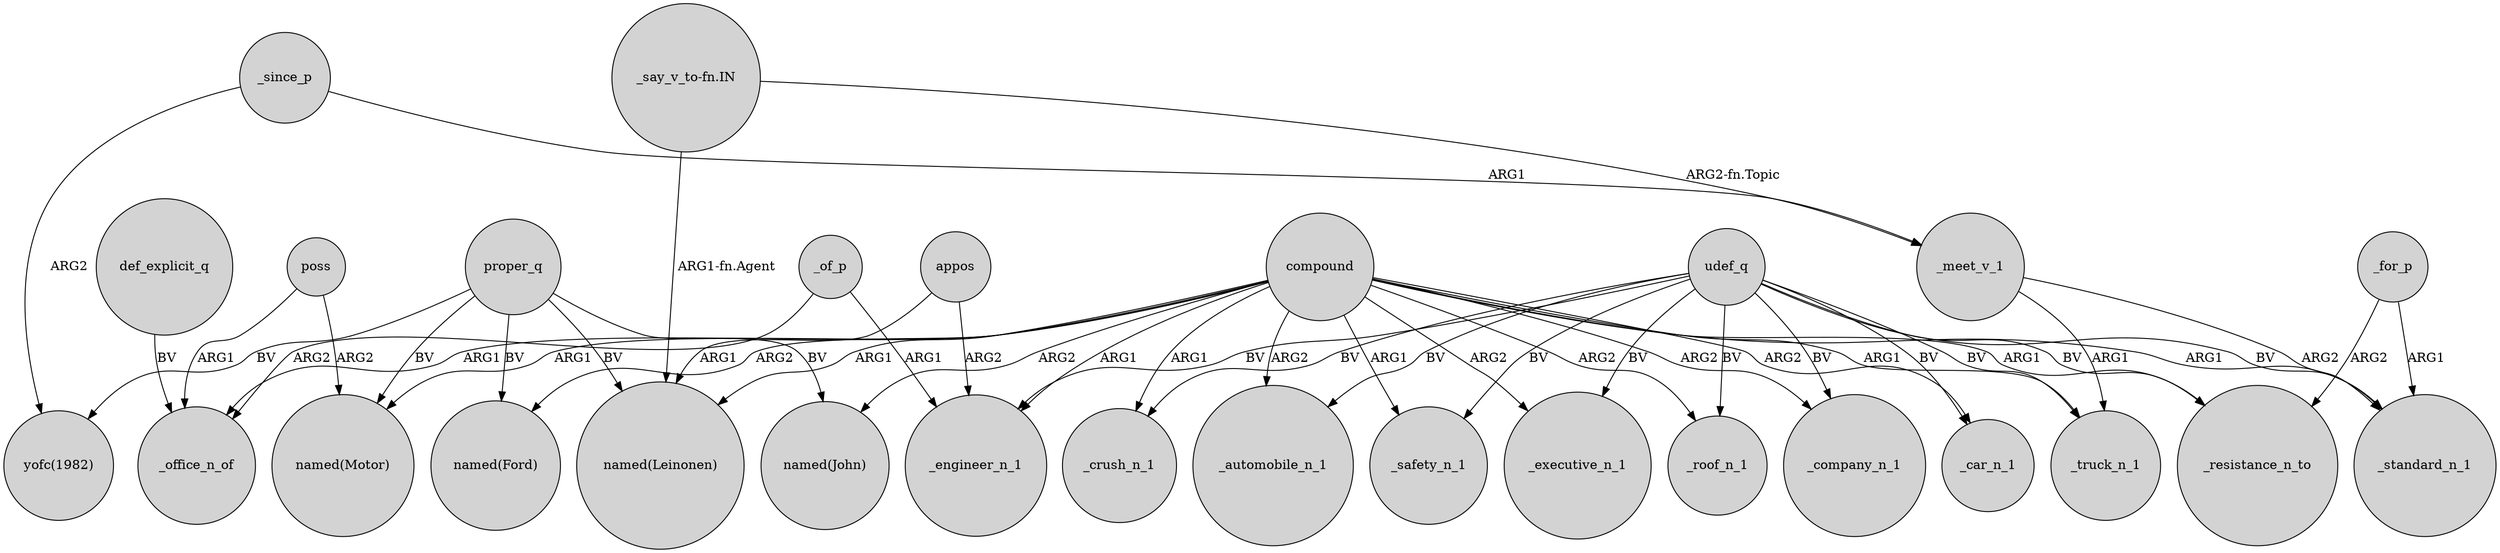 digraph {
	node [shape=circle style=filled]
	compound -> "named(John)" [label=ARG2]
	proper_q -> "yofc(1982)" [label=BV]
	udef_q -> _engineer_n_1 [label=BV]
	appos -> "named(Leinonen)" [label=ARG1]
	compound -> _safety_n_1 [label=ARG1]
	udef_q -> _executive_n_1 [label=BV]
	poss -> "named(Motor)" [label=ARG2]
	_meet_v_1 -> _truck_n_1 [label=ARG1]
	def_explicit_q -> _office_n_of [label=BV]
	compound -> _company_n_1 [label=ARG2]
	compound -> "named(Leinonen)" [label=ARG1]
	udef_q -> _automobile_n_1 [label=BV]
	compound -> _crush_n_1 [label=ARG1]
	compound -> _office_n_of [label=ARG1]
	compound -> "named(Motor)" [label=ARG1]
	_of_p -> _engineer_n_1 [label=ARG1]
	compound -> _resistance_n_to [label=ARG1]
	udef_q -> _truck_n_1 [label=BV]
	udef_q -> _resistance_n_to [label=BV]
	proper_q -> "named(Motor)" [label=BV]
	_since_p -> _meet_v_1 [label=ARG1]
	compound -> _roof_n_1 [label=ARG2]
	compound -> _automobile_n_1 [label=ARG2]
	"_say_v_to-fn.IN" -> _meet_v_1 [label="ARG2-fn.Topic"]
	_for_p -> _standard_n_1 [label=ARG1]
	proper_q -> "named(Leinonen)" [label=BV]
	poss -> _office_n_of [label=ARG1]
	proper_q -> "named(Ford)" [label=BV]
	compound -> "named(Ford)" [label=ARG2]
	udef_q -> _safety_n_1 [label=BV]
	_for_p -> _resistance_n_to [label=ARG2]
	udef_q -> _crush_n_1 [label=BV]
	"_say_v_to-fn.IN" -> "named(Leinonen)" [label="ARG1-fn.Agent"]
	udef_q -> _car_n_1 [label=BV]
	udef_q -> _roof_n_1 [label=BV]
	_of_p -> _office_n_of [label=ARG2]
	appos -> _engineer_n_1 [label=ARG2]
	_meet_v_1 -> _standard_n_1 [label=ARG2]
	_since_p -> "yofc(1982)" [label=ARG2]
	proper_q -> "named(John)" [label=BV]
	compound -> _executive_n_1 [label=ARG2]
	compound -> _engineer_n_1 [label=ARG1]
	udef_q -> _standard_n_1 [label=BV]
	compound -> _truck_n_1 [label=ARG1]
	compound -> _standard_n_1 [label=ARG1]
	compound -> _car_n_1 [label=ARG2]
	udef_q -> _company_n_1 [label=BV]
}
